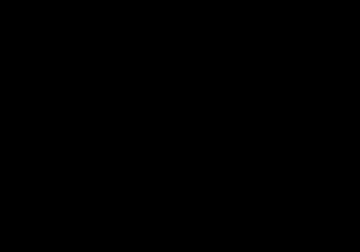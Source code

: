 # This file is used to generate an encapsulated postscript file
# with
#
#   - three color cones
#   - the diffraction limit of the Peterberger Halbmeter Telesceope (PHT)
#                                  \Lambda
#           sin( \Phi ) = 1.22   -----------
#                                     D
#
#   - Resolution in pixel per arcseconds for different cameras
#

set encoding utf8


set terminal postscript color enhance eps
set output 'pht_diffraction_limit.eps'
set grid
set xlabel "Wavelength {/Symbol l} (nm)"
set ylabel "Arcseconds / pixel"

set title "Diffraction Limit PHT" 
set xtic 50
set ytic 0.1
set yr[0:1]
set xrange [300:800]

plot \
     '../data/color_cones.data' using 1:($4/2.0) smooth cspline notitle with filledcurves fs transparent noborder solid 0.1 lt -1 lc rgb "blue", \
     '../data/color_cones.data' using 1:($3/2.0) smooth cspline notitle with filledcurves fs transparent noborder solid 0.1 lt -1 lc rgb "green", \
     '../data/color_cones.data' using 1:($2/2.0) smooth cspline notitle with filledcurves fs transparent noborder solid 0.1 lt -1 lc rgb "red", \
     1.22 * x * 10**(-9) / 500 * 10**3 * 180.0 * 3600.0 / 3.14159265 title 'Diffraction Limit' lc rgb "black" lw 3.0 lt -1, \
     0.38 title 'Canon EOS 5D Mark II (5616x3744)' lt 3 lc rgb "red",\
     0.32 title 'Canon EOS 40D / 450D (3888x2592)' lt 3 lc rgb "green", \
     0.44 title 'Canon EOS 10D / 300D (3092x2048)' lt 3 lc rgb "blue"

# vim:syntax=gnuplot
